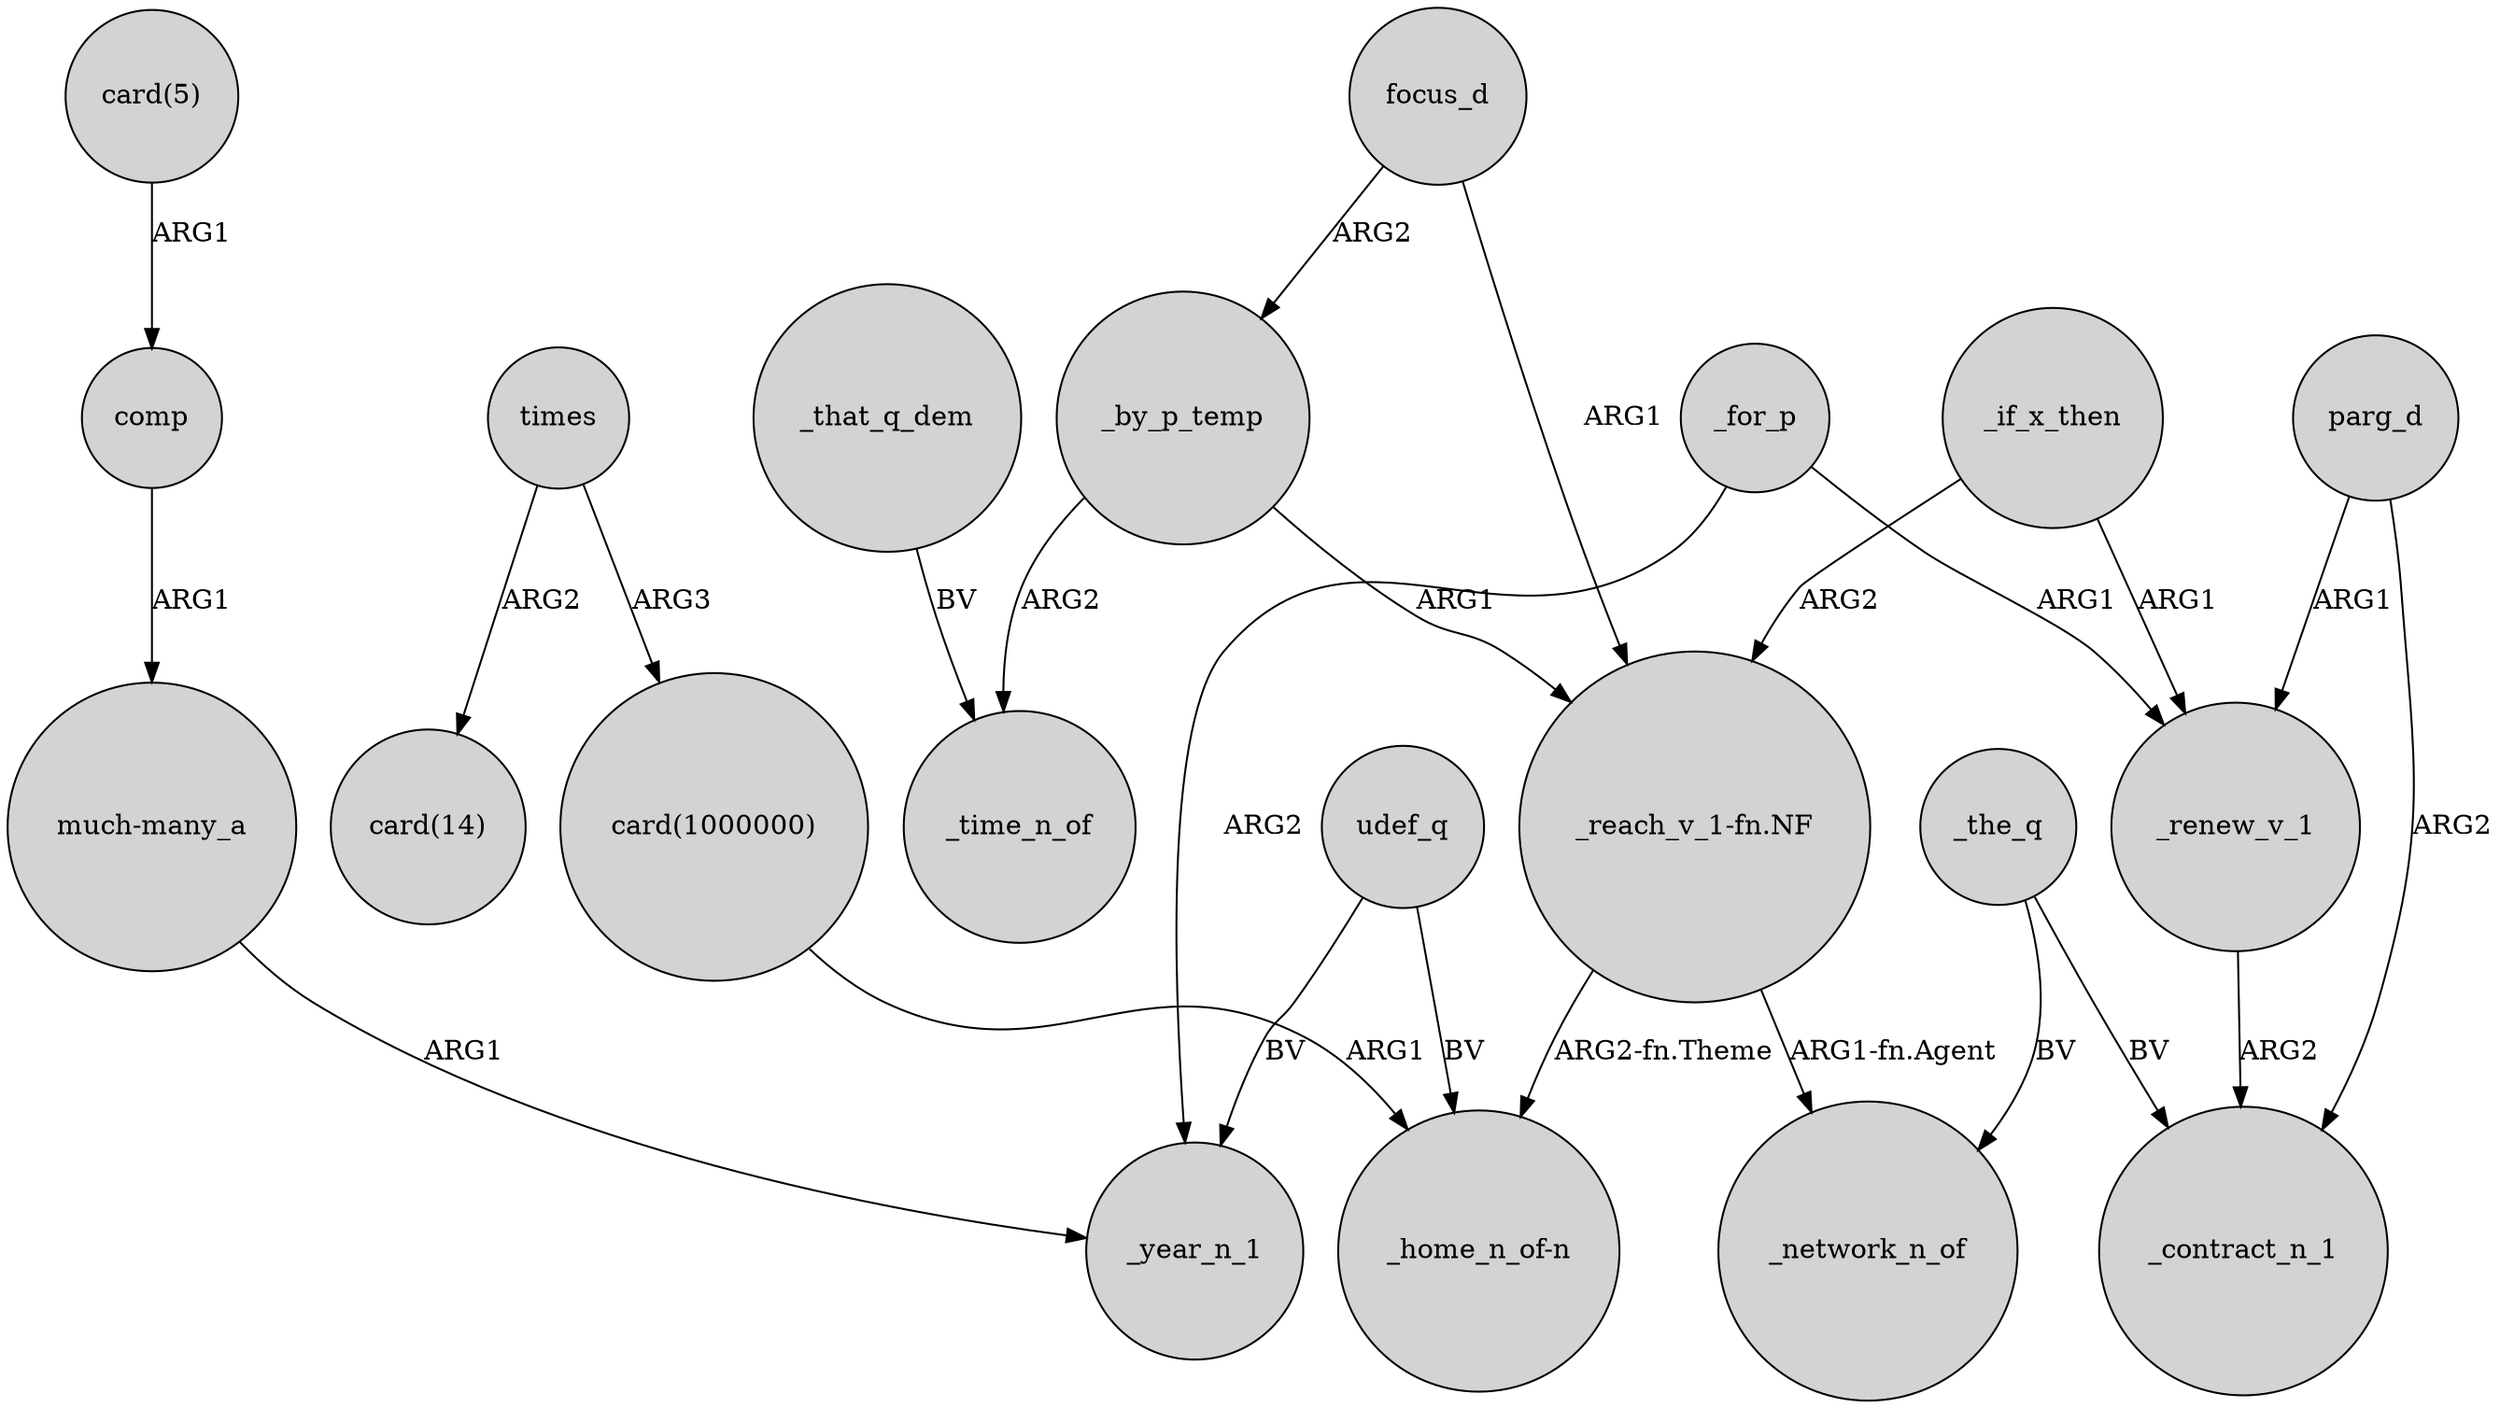 digraph {
	node [shape=circle style=filled]
	_that_q_dem -> _time_n_of [label=BV]
	times -> "card(14)" [label=ARG2]
	"_reach_v_1-fn.NF" -> _network_n_of [label="ARG1-fn.Agent"]
	_for_p -> _year_n_1 [label=ARG2]
	_by_p_temp -> "_reach_v_1-fn.NF" [label=ARG1]
	udef_q -> "_home_n_of-n" [label=BV]
	focus_d -> "_reach_v_1-fn.NF" [label=ARG1]
	"card(1000000)" -> "_home_n_of-n" [label=ARG1]
	_for_p -> _renew_v_1 [label=ARG1]
	_the_q -> _network_n_of [label=BV]
	_the_q -> _contract_n_1 [label=BV]
	_renew_v_1 -> _contract_n_1 [label=ARG2]
	parg_d -> _renew_v_1 [label=ARG1]
	"card(5)" -> comp [label=ARG1]
	comp -> "much-many_a" [label=ARG1]
	times -> "card(1000000)" [label=ARG3]
	parg_d -> _contract_n_1 [label=ARG2]
	_if_x_then -> _renew_v_1 [label=ARG1]
	"_reach_v_1-fn.NF" -> "_home_n_of-n" [label="ARG2-fn.Theme"]
	udef_q -> _year_n_1 [label=BV]
	_if_x_then -> "_reach_v_1-fn.NF" [label=ARG2]
	focus_d -> _by_p_temp [label=ARG2]
	_by_p_temp -> _time_n_of [label=ARG2]
	"much-many_a" -> _year_n_1 [label=ARG1]
}
